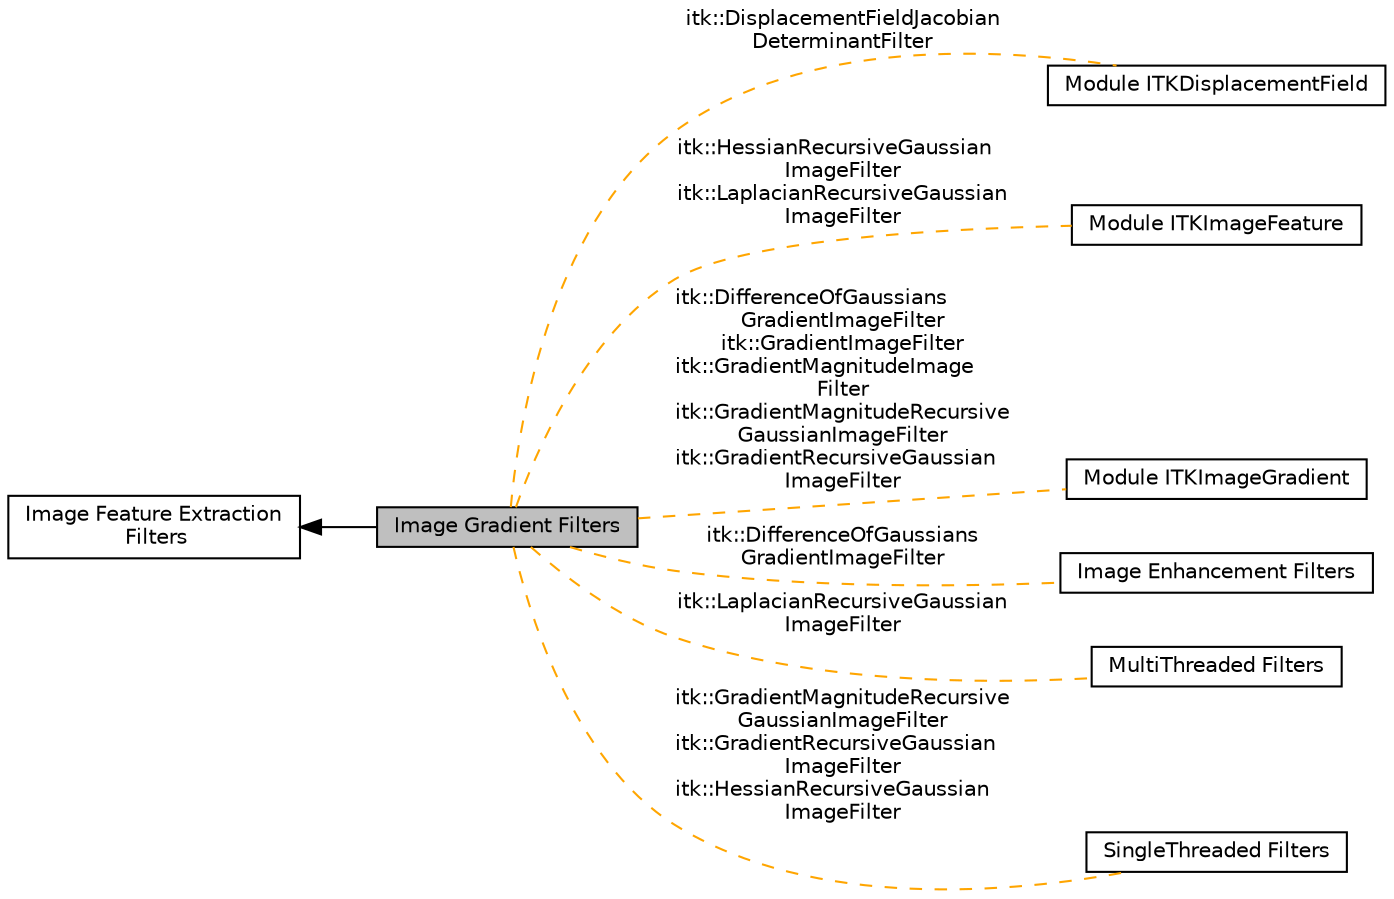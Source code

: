 digraph "Image Gradient Filters"
{
  edge [fontname="Helvetica",fontsize="10",labelfontname="Helvetica",labelfontsize="10"];
  node [fontname="Helvetica",fontsize="10",shape=box];
  rankdir=LR;
  Node1 [label="Image Gradient Filters",height=0.2,width=0.4,color="black", fillcolor="grey75", style="filled", fontcolor="black",tooltip=" "];
  Node5 [label="Module ITKDisplacementField",height=0.2,width=0.4,color="black", fillcolor="white", style="filled",URL="$group__ITKDisplacementField.html",tooltip=" "];
  Node7 [label="Module ITKImageFeature",height=0.2,width=0.4,color="black", fillcolor="white", style="filled",URL="$group__ITKImageFeature.html",tooltip=" "];
  Node4 [label="Module ITKImageGradient",height=0.2,width=0.4,color="black", fillcolor="white", style="filled",URL="$group__ITKImageGradient.html",tooltip=" "];
  Node3 [label="Image Enhancement Filters",height=0.2,width=0.4,color="black", fillcolor="white", style="filled",URL="$group__ImageEnhancement.html",tooltip=" "];
  Node2 [label="Image Feature Extraction\l Filters",height=0.2,width=0.4,color="black", fillcolor="white", style="filled",URL="$group__ImageFeatureExtraction.html",tooltip=" "];
  Node8 [label="MultiThreaded Filters",height=0.2,width=0.4,color="black", fillcolor="white", style="filled",URL="$group__MultiThreaded.html",tooltip=" "];
  Node6 [label="SingleThreaded Filters",height=0.2,width=0.4,color="black", fillcolor="white", style="filled",URL="$group__SingleThreaded.html",tooltip=" "];
  Node2->Node1 [shape=plaintext, dir="back", style="solid"];
  Node1->Node3 [shape=plaintext, label="itk::DifferenceOfGaussians\lGradientImageFilter", color="orange", dir="none", style="dashed"];
  Node1->Node4 [shape=plaintext, label="itk::DifferenceOfGaussians\lGradientImageFilter\nitk::GradientImageFilter\nitk::GradientMagnitudeImage\lFilter\nitk::GradientMagnitudeRecursive\lGaussianImageFilter\nitk::GradientRecursiveGaussian\lImageFilter", color="orange", dir="none", style="dashed"];
  Node1->Node5 [shape=plaintext, label="itk::DisplacementFieldJacobian\lDeterminantFilter", color="orange", dir="none", style="dashed"];
  Node1->Node6 [shape=plaintext, label="itk::GradientMagnitudeRecursive\lGaussianImageFilter\nitk::GradientRecursiveGaussian\lImageFilter\nitk::HessianRecursiveGaussian\lImageFilter", color="orange", dir="none", style="dashed"];
  Node1->Node7 [shape=plaintext, label="itk::HessianRecursiveGaussian\lImageFilter\nitk::LaplacianRecursiveGaussian\lImageFilter", color="orange", dir="none", style="dashed"];
  Node1->Node8 [shape=plaintext, label="itk::LaplacianRecursiveGaussian\lImageFilter", color="orange", dir="none", style="dashed"];
}
